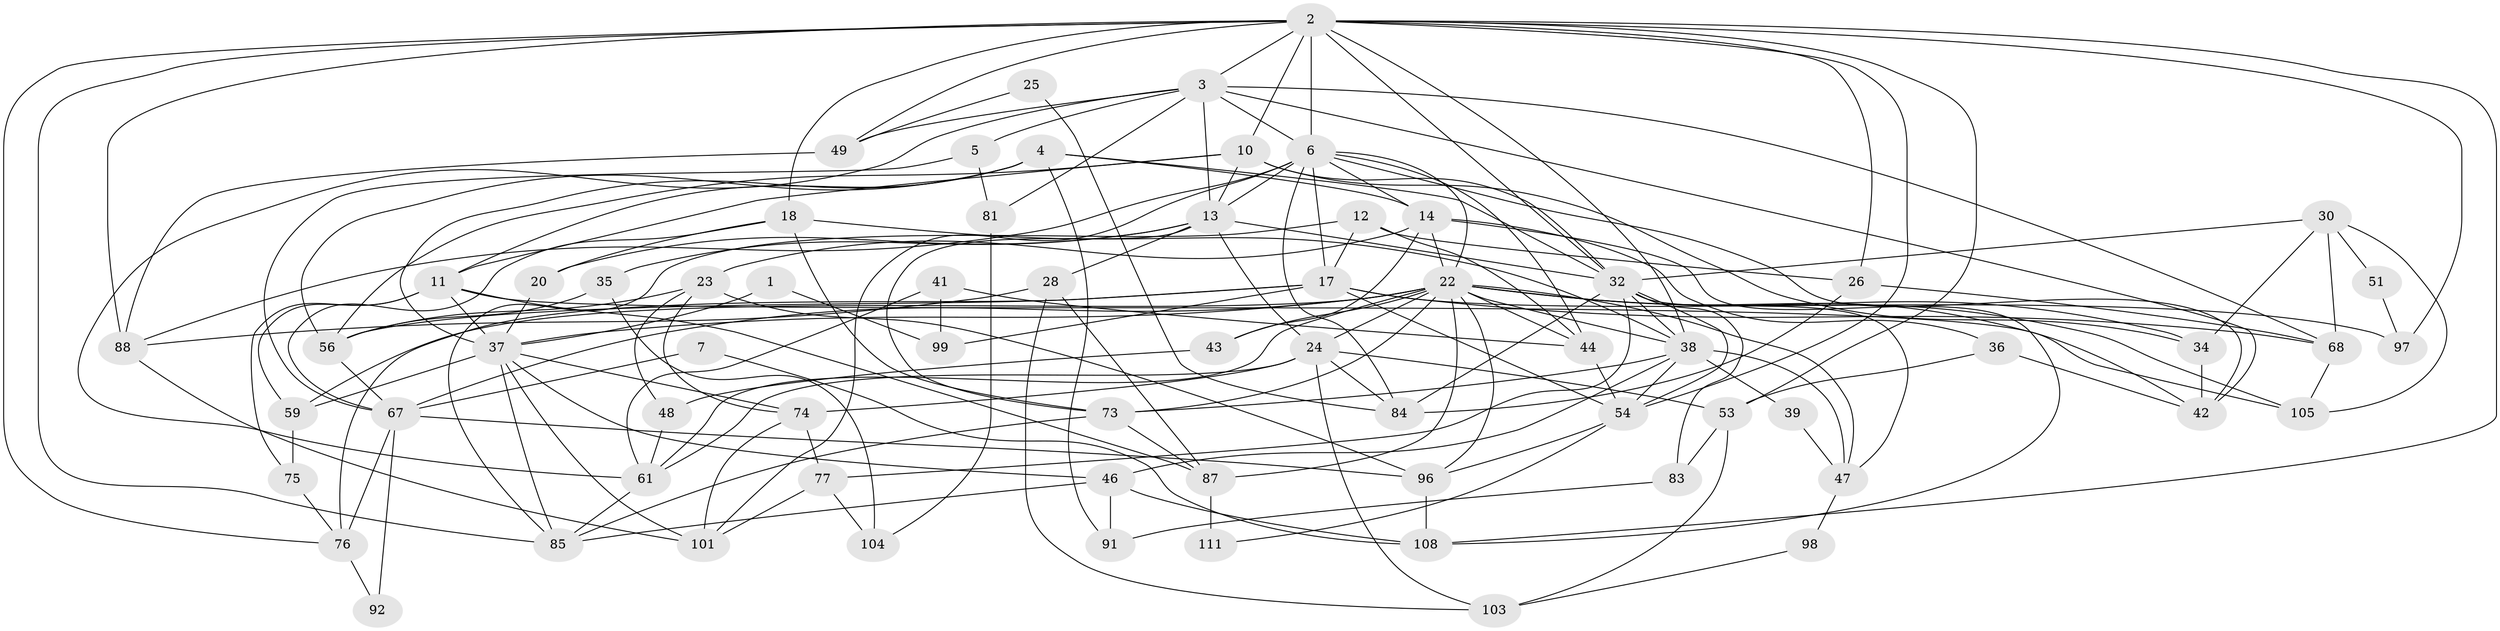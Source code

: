 // original degree distribution, {2: 0.14912280701754385, 4: 0.23684210526315788, 3: 0.2631578947368421, 5: 0.22807017543859648, 6: 0.06140350877192982, 7: 0.043859649122807015, 8: 0.008771929824561403, 9: 0.008771929824561403}
// Generated by graph-tools (version 1.1) at 2025/19/03/04/25 18:19:03]
// undirected, 68 vertices, 175 edges
graph export_dot {
graph [start="1"]
  node [color=gray90,style=filled];
  1;
  2 [super="+95+29+63"];
  3 [super="+9"];
  4 [super="+15+8"];
  5 [super="+40"];
  6 [super="+19"];
  7;
  10 [super="+113"];
  11 [super="+65"];
  12;
  13 [super="+57+66+93"];
  14 [super="+16"];
  17 [super="+27"];
  18 [super="+21"];
  20 [super="+102"];
  22 [super="+106+82"];
  23;
  24 [super="+112+52"];
  25;
  26 [super="+58"];
  28;
  30 [super="+60"];
  32 [super="+89+33"];
  34;
  35;
  36;
  37 [super="+86+94"];
  38 [super="+78+64"];
  39;
  41;
  42 [super="+72"];
  43;
  44 [super="+50"];
  46 [super="+70"];
  47 [super="+55"];
  48;
  49;
  51;
  53 [super="+71"];
  54 [super="+62"];
  56 [super="+69"];
  59;
  61 [super="+79"];
  67;
  68;
  73 [super="+110+107"];
  74;
  75;
  76 [super="+80"];
  77;
  81;
  83;
  84;
  85;
  87;
  88;
  91;
  92;
  96;
  97;
  98;
  99;
  101;
  103;
  104;
  105;
  108;
  111;
  1 -- 99;
  1 -- 37;
  2 -- 18;
  2 -- 6;
  2 -- 32;
  2 -- 10;
  2 -- 3;
  2 -- 76 [weight=2];
  2 -- 97;
  2 -- 38;
  2 -- 108;
  2 -- 49;
  2 -- 53;
  2 -- 54;
  2 -- 85;
  2 -- 88;
  2 -- 26 [weight=2];
  3 -- 68;
  3 -- 81;
  3 -- 5;
  3 -- 6 [weight=2];
  3 -- 42;
  3 -- 13;
  3 -- 49;
  3 -- 61;
  4 -- 11;
  4 -- 91;
  4 -- 32;
  4 -- 37;
  4 -- 14;
  4 -- 56;
  5 -- 81;
  5 -- 67;
  6 -- 14;
  6 -- 101;
  6 -- 42;
  6 -- 44;
  6 -- 17;
  6 -- 84;
  6 -- 88;
  6 -- 13;
  6 -- 22;
  7 -- 108;
  7 -- 67;
  10 -- 34;
  10 -- 32;
  10 -- 11;
  10 -- 13;
  10 -- 56;
  11 -- 87;
  11 -- 59;
  11 -- 105;
  11 -- 75;
  11 -- 37;
  12 -- 85;
  12 -- 17;
  12 -- 26;
  12 -- 44;
  13 -- 32;
  13 -- 35;
  13 -- 20;
  13 -- 28;
  13 -- 73;
  13 -- 24;
  14 -- 108;
  14 -- 36;
  14 -- 23;
  14 -- 43;
  14 -- 22;
  17 -- 76 [weight=2];
  17 -- 56;
  17 -- 97;
  17 -- 99;
  17 -- 68;
  17 -- 54;
  18 -- 73;
  18 -- 20;
  18 -- 38;
  18 -- 67;
  20 -- 37 [weight=2];
  22 -- 105;
  22 -- 34;
  22 -- 87;
  22 -- 96;
  22 -- 67;
  22 -- 37;
  22 -- 73;
  22 -- 43;
  22 -- 44;
  22 -- 59;
  22 -- 61;
  22 -- 38;
  22 -- 42;
  22 -- 47;
  22 -- 24;
  23 -- 96;
  23 -- 48;
  23 -- 56;
  23 -- 74;
  24 -- 74;
  24 -- 53;
  24 -- 61;
  24 -- 84;
  24 -- 103;
  25 -- 49;
  25 -- 84;
  26 -- 68;
  26 -- 84;
  28 -- 87;
  28 -- 88;
  28 -- 103;
  30 -- 68;
  30 -- 51;
  30 -- 32;
  30 -- 105;
  30 -- 34;
  32 -- 77;
  32 -- 38;
  32 -- 47;
  32 -- 54;
  32 -- 83;
  32 -- 84;
  34 -- 42;
  35 -- 56;
  35 -- 104;
  36 -- 42;
  36 -- 53;
  37 -- 74;
  37 -- 85;
  37 -- 59;
  37 -- 101;
  37 -- 46;
  38 -- 39 [weight=2];
  38 -- 54;
  38 -- 46;
  38 -- 47;
  38 -- 73;
  39 -- 47;
  41 -- 61;
  41 -- 99;
  41 -- 44;
  43 -- 48;
  44 -- 54;
  46 -- 91;
  46 -- 108;
  46 -- 85;
  47 -- 98;
  48 -- 61;
  49 -- 88;
  51 -- 97;
  53 -- 83;
  53 -- 103;
  54 -- 111;
  54 -- 96;
  56 -- 67;
  59 -- 75;
  61 -- 85;
  67 -- 92;
  67 -- 96;
  67 -- 76;
  68 -- 105;
  73 -- 87;
  73 -- 85;
  74 -- 101;
  74 -- 77;
  75 -- 76;
  76 -- 92;
  77 -- 101;
  77 -- 104;
  81 -- 104;
  83 -- 91;
  87 -- 111;
  88 -- 101;
  96 -- 108;
  98 -- 103;
}
